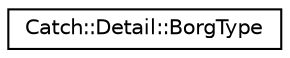 digraph "Graphical Class Hierarchy"
{
  edge [fontname="Helvetica",fontsize="10",labelfontname="Helvetica",labelfontsize="10"];
  node [fontname="Helvetica",fontsize="10",shape=record];
  rankdir="LR";
  Node1 [label="Catch::Detail::BorgType",height=0.2,width=0.4,color="black", fillcolor="white", style="filled",URL="$d3/ddf/structCatch_1_1Detail_1_1BorgType.html"];
}
